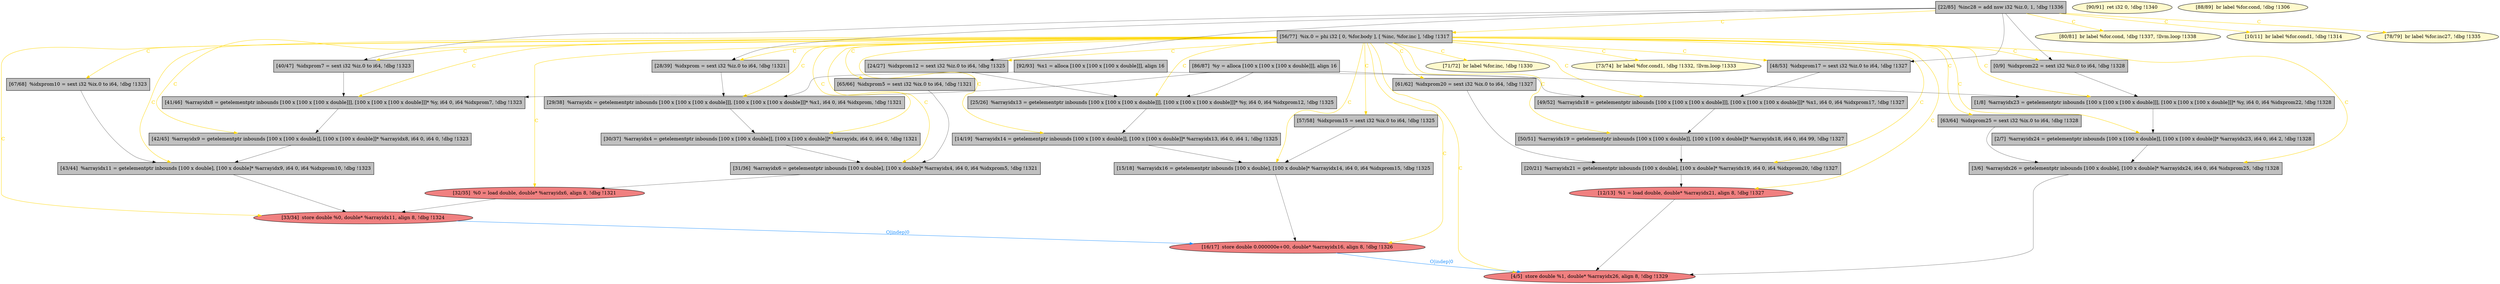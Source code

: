 
digraph G {


node148 [fillcolor=grey,label="[28/39]  %idxprom = sext i32 %iz.0 to i64, !dbg !1321",shape=rectangle,style=filled ]
node147 [fillcolor=grey,label="[42/45]  %arrayidx9 = getelementptr inbounds [100 x [100 x double]], [100 x [100 x double]]* %arrayidx8, i64 0, i64 0, !dbg !1323",shape=rectangle,style=filled ]
node146 [fillcolor=lemonchiffon,label="[80/81]  br label %for.cond, !dbg !1337, !llvm.loop !1338",shape=ellipse,style=filled ]
node145 [fillcolor=grey,label="[25/26]  %arrayidx13 = getelementptr inbounds [100 x [100 x [100 x double]]], [100 x [100 x [100 x double]]]* %y, i64 0, i64 %idxprom12, !dbg !1325",shape=rectangle,style=filled ]
node115 [fillcolor=grey,label="[48/53]  %idxprom17 = sext i32 %iz.0 to i64, !dbg !1327",shape=rectangle,style=filled ]
node124 [fillcolor=grey,label="[31/36]  %arrayidx6 = getelementptr inbounds [100 x double], [100 x double]* %arrayidx4, i64 0, i64 %idxprom5, !dbg !1321",shape=rectangle,style=filled ]
node121 [fillcolor=grey,label="[56/77]  %ix.0 = phi i32 [ 0, %for.body ], [ %inc, %for.inc ], !dbg !1317",shape=rectangle,style=filled ]
node112 [fillcolor=grey,label="[20/21]  %arrayidx21 = getelementptr inbounds [100 x double], [100 x double]* %arrayidx19, i64 0, i64 %idxprom20, !dbg !1327",shape=rectangle,style=filled ]
node139 [fillcolor=grey,label="[49/52]  %arrayidx18 = getelementptr inbounds [100 x [100 x [100 x double]]], [100 x [100 x [100 x double]]]* %x1, i64 0, i64 %idxprom17, !dbg !1327",shape=rectangle,style=filled ]
node141 [fillcolor=grey,label="[50/51]  %arrayidx19 = getelementptr inbounds [100 x [100 x double]], [100 x [100 x double]]* %arrayidx18, i64 0, i64 99, !dbg !1327",shape=rectangle,style=filled ]
node119 [fillcolor=lemonchiffon,label="[10/11]  br label %for.cond1, !dbg !1314",shape=ellipse,style=filled ]
node118 [fillcolor=grey,label="[1/8]  %arrayidx23 = getelementptr inbounds [100 x [100 x [100 x double]]], [100 x [100 x [100 x double]]]* %y, i64 0, i64 %idxprom22, !dbg !1328",shape=rectangle,style=filled ]
node120 [fillcolor=grey,label="[0/9]  %idxprom22 = sext i32 %iz.0 to i64, !dbg !1328",shape=rectangle,style=filled ]
node117 [fillcolor=grey,label="[30/37]  %arrayidx4 = getelementptr inbounds [100 x [100 x double]], [100 x [100 x double]]* %arrayidx, i64 0, i64 0, !dbg !1321",shape=rectangle,style=filled ]
node113 [fillcolor=grey,label="[22/85]  %inc28 = add nsw i32 %iz.0, 1, !dbg !1336",shape=rectangle,style=filled ]
node143 [fillcolor=grey,label="[24/27]  %idxprom12 = sext i32 %iz.0 to i64, !dbg !1325",shape=rectangle,style=filled ]
node116 [fillcolor=lemonchiffon,label="[78/79]  br label %for.inc27, !dbg !1335",shape=ellipse,style=filled ]
node133 [fillcolor=grey,label="[63/64]  %idxprom25 = sext i32 %ix.0 to i64, !dbg !1328",shape=rectangle,style=filled ]
node110 [fillcolor=grey,label="[14/19]  %arrayidx14 = getelementptr inbounds [100 x [100 x double]], [100 x [100 x double]]* %arrayidx13, i64 0, i64 1, !dbg !1325",shape=rectangle,style=filled ]
node135 [fillcolor=lightcoral,label="[33/34]  store double %0, double* %arrayidx11, align 8, !dbg !1324",shape=ellipse,style=filled ]
node138 [fillcolor=grey,label="[15/18]  %arrayidx16 = getelementptr inbounds [100 x double], [100 x double]* %arrayidx14, i64 0, i64 %idxprom15, !dbg !1325",shape=rectangle,style=filled ]
node123 [fillcolor=lightcoral,label="[4/5]  store double %1, double* %arrayidx26, align 8, !dbg !1329",shape=ellipse,style=filled ]
node109 [fillcolor=lightcoral,label="[12/13]  %1 = load double, double* %arrayidx21, align 8, !dbg !1327",shape=ellipse,style=filled ]
node114 [fillcolor=lemonchiffon,label="[90/91]  ret i32 0, !dbg !1340",shape=ellipse,style=filled ]
node111 [fillcolor=lightcoral,label="[16/17]  store double 0.000000e+00, double* %arrayidx16, align 8, !dbg !1326",shape=ellipse,style=filled ]
node125 [fillcolor=grey,label="[3/6]  %arrayidx26 = getelementptr inbounds [100 x double], [100 x double]* %arrayidx24, i64 0, i64 %idxprom25, !dbg !1328",shape=rectangle,style=filled ]
node129 [fillcolor=grey,label="[2/7]  %arrayidx24 = getelementptr inbounds [100 x [100 x double]], [100 x [100 x double]]* %arrayidx23, i64 0, i64 2, !dbg !1328",shape=rectangle,style=filled ]
node130 [fillcolor=lemonchiffon,label="[88/89]  br label %for.cond, !dbg !1306",shape=ellipse,style=filled ]
node136 [fillcolor=grey,label="[86/87]  %y = alloca [100 x [100 x [100 x double]]], align 16",shape=rectangle,style=filled ]
node126 [fillcolor=grey,label="[67/68]  %idxprom10 = sext i32 %ix.0 to i64, !dbg !1323",shape=rectangle,style=filled ]
node127 [fillcolor=grey,label="[57/58]  %idxprom15 = sext i32 %ix.0 to i64, !dbg !1325",shape=rectangle,style=filled ]
node128 [fillcolor=grey,label="[92/93]  %x1 = alloca [100 x [100 x [100 x double]]], align 16",shape=rectangle,style=filled ]
node149 [fillcolor=grey,label="[29/38]  %arrayidx = getelementptr inbounds [100 x [100 x [100 x double]]], [100 x [100 x [100 x double]]]* %x1, i64 0, i64 %idxprom, !dbg !1321",shape=rectangle,style=filled ]
node131 [fillcolor=lemonchiffon,label="[71/72]  br label %for.inc, !dbg !1330",shape=ellipse,style=filled ]
node132 [fillcolor=grey,label="[61/62]  %idxprom20 = sext i32 %ix.0 to i64, !dbg !1327",shape=rectangle,style=filled ]
node122 [fillcolor=lemonchiffon,label="[73/74]  br label %for.cond1, !dbg !1332, !llvm.loop !1333",shape=ellipse,style=filled ]
node134 [fillcolor=grey,label="[65/66]  %idxprom5 = sext i32 %ix.0 to i64, !dbg !1321",shape=rectangle,style=filled ]
node137 [fillcolor=grey,label="[43/44]  %arrayidx11 = getelementptr inbounds [100 x double], [100 x double]* %arrayidx9, i64 0, i64 %idxprom10, !dbg !1323",shape=rectangle,style=filled ]
node142 [fillcolor=grey,label="[40/47]  %idxprom7 = sext i32 %iz.0 to i64, !dbg !1323",shape=rectangle,style=filled ]
node140 [fillcolor=lightcoral,label="[32/35]  %0 = load double, double* %arrayidx6, align 8, !dbg !1321",shape=ellipse,style=filled ]
node144 [fillcolor=grey,label="[41/46]  %arrayidx8 = getelementptr inbounds [100 x [100 x [100 x double]]], [100 x [100 x [100 x double]]]* %y, i64 0, i64 %idxprom7, !dbg !1323",shape=rectangle,style=filled ]

node121->node123 [style=solid,color=gold,label="C",penwidth=1.0,fontcolor=gold ]
node118->node129 [style=solid,color=black,label="",penwidth=0.5,fontcolor=black ]
node121->node126 [style=solid,color=gold,label="C",penwidth=1.0,fontcolor=gold ]
node121->node131 [style=solid,color=gold,label="C",penwidth=1.0,fontcolor=gold ]
node121->node139 [style=solid,color=gold,label="C",penwidth=1.0,fontcolor=gold ]
node141->node112 [style=solid,color=black,label="",penwidth=0.5,fontcolor=black ]
node121->node147 [style=solid,color=gold,label="C",penwidth=1.0,fontcolor=gold ]
node121->node118 [style=solid,color=gold,label="C",penwidth=1.0,fontcolor=gold ]
node121->node138 [style=solid,color=gold,label="C",penwidth=1.0,fontcolor=gold ]
node124->node140 [style=solid,color=black,label="",penwidth=0.5,fontcolor=black ]
node117->node124 [style=solid,color=black,label="",penwidth=0.5,fontcolor=black ]
node121->node149 [style=solid,color=gold,label="C",penwidth=1.0,fontcolor=gold ]
node127->node138 [style=solid,color=black,label="",penwidth=0.5,fontcolor=black ]
node121->node115 [style=solid,color=gold,label="C",penwidth=1.0,fontcolor=gold ]
node135->node111 [style=solid,color=dodgerblue,label="O|indep|0",penwidth=1.0,fontcolor=dodgerblue ]
node113->node142 [style=solid,color=black,label="",penwidth=0.5,fontcolor=black ]
node121->node134 [style=solid,color=gold,label="C",penwidth=1.0,fontcolor=gold ]
node121->node137 [style=solid,color=gold,label="C",penwidth=1.0,fontcolor=gold ]
node126->node137 [style=solid,color=black,label="",penwidth=0.5,fontcolor=black ]
node125->node123 [style=solid,color=black,label="",penwidth=0.5,fontcolor=black ]
node121->node143 [style=solid,color=gold,label="C",penwidth=1.0,fontcolor=gold ]
node121->node112 [style=solid,color=gold,label="C",penwidth=1.0,fontcolor=gold ]
node121->node110 [style=solid,color=gold,label="C",penwidth=1.0,fontcolor=gold ]
node147->node137 [style=solid,color=black,label="",penwidth=0.5,fontcolor=black ]
node139->node141 [style=solid,color=black,label="",penwidth=0.5,fontcolor=black ]
node140->node135 [style=solid,color=black,label="",penwidth=0.5,fontcolor=black ]
node137->node135 [style=solid,color=black,label="",penwidth=0.5,fontcolor=black ]
node143->node145 [style=solid,color=black,label="",penwidth=0.5,fontcolor=black ]
node149->node117 [style=solid,color=black,label="",penwidth=0.5,fontcolor=black ]
node113->node116 [style=solid,color=gold,label="C",penwidth=1.0,fontcolor=gold ]
node113->node120 [style=solid,color=black,label="",penwidth=0.5,fontcolor=black ]
node113->node121 [style=solid,color=gold,label="C",penwidth=1.0,fontcolor=gold ]
node134->node124 [style=solid,color=black,label="",penwidth=0.5,fontcolor=black ]
node121->node142 [style=solid,color=gold,label="C",penwidth=1.0,fontcolor=gold ]
node142->node144 [style=solid,color=black,label="",penwidth=0.5,fontcolor=black ]
node148->node149 [style=solid,color=black,label="",penwidth=0.5,fontcolor=black ]
node110->node138 [style=solid,color=black,label="",penwidth=0.5,fontcolor=black ]
node109->node123 [style=solid,color=black,label="",penwidth=0.5,fontcolor=black ]
node133->node125 [style=solid,color=black,label="",penwidth=0.5,fontcolor=black ]
node145->node110 [style=solid,color=black,label="",penwidth=0.5,fontcolor=black ]
node121->node109 [style=solid,color=gold,label="C",penwidth=1.0,fontcolor=gold ]
node136->node118 [style=solid,color=black,label="",penwidth=0.5,fontcolor=black ]
node121->node122 [style=solid,color=gold,label="C",penwidth=1.0,fontcolor=gold ]
node121->node144 [style=solid,color=gold,label="C",penwidth=1.0,fontcolor=gold ]
node113->node143 [style=solid,color=black,label="",penwidth=0.5,fontcolor=black ]
node121->node133 [style=solid,color=gold,label="C",penwidth=1.0,fontcolor=gold ]
node112->node109 [style=solid,color=black,label="",penwidth=0.5,fontcolor=black ]
node113->node148 [style=solid,color=black,label="",penwidth=0.5,fontcolor=black ]
node136->node145 [style=solid,color=black,label="",penwidth=0.5,fontcolor=black ]
node121->node117 [style=solid,color=gold,label="C",penwidth=1.0,fontcolor=gold ]
node121->node141 [style=solid,color=gold,label="C",penwidth=1.0,fontcolor=gold ]
node121->node125 [style=solid,color=gold,label="C",penwidth=1.0,fontcolor=gold ]
node128->node139 [style=solid,color=black,label="",penwidth=0.5,fontcolor=black ]
node121->node140 [style=solid,color=gold,label="C",penwidth=1.0,fontcolor=gold ]
node128->node149 [style=solid,color=black,label="",penwidth=0.5,fontcolor=black ]
node121->node129 [style=solid,color=gold,label="C",penwidth=1.0,fontcolor=gold ]
node113->node115 [style=solid,color=black,label="",penwidth=0.5,fontcolor=black ]
node121->node135 [style=solid,color=gold,label="C",penwidth=1.0,fontcolor=gold ]
node136->node144 [style=solid,color=black,label="",penwidth=0.5,fontcolor=black ]
node121->node132 [style=solid,color=gold,label="C",penwidth=1.0,fontcolor=gold ]
node121->node127 [style=solid,color=gold,label="C",penwidth=1.0,fontcolor=gold ]
node115->node139 [style=solid,color=black,label="",penwidth=0.5,fontcolor=black ]
node121->node148 [style=solid,color=gold,label="C",penwidth=1.0,fontcolor=gold ]
node138->node111 [style=solid,color=black,label="",penwidth=0.5,fontcolor=black ]
node121->node120 [style=solid,color=gold,label="C",penwidth=1.0,fontcolor=gold ]
node132->node112 [style=solid,color=black,label="",penwidth=0.5,fontcolor=black ]
node121->node111 [style=solid,color=gold,label="C",penwidth=1.0,fontcolor=gold ]
node113->node146 [style=solid,color=gold,label="C",penwidth=1.0,fontcolor=gold ]
node111->node123 [style=solid,color=dodgerblue,label="O|indep|0",penwidth=1.0,fontcolor=dodgerblue ]
node121->node145 [style=solid,color=gold,label="C",penwidth=1.0,fontcolor=gold ]
node121->node124 [style=solid,color=gold,label="C",penwidth=1.0,fontcolor=gold ]
node144->node147 [style=solid,color=black,label="",penwidth=0.5,fontcolor=black ]
node113->node119 [style=solid,color=gold,label="C",penwidth=1.0,fontcolor=gold ]
node129->node125 [style=solid,color=black,label="",penwidth=0.5,fontcolor=black ]
node120->node118 [style=solid,color=black,label="",penwidth=0.5,fontcolor=black ]


}
